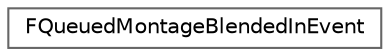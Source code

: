 digraph "Graphical Class Hierarchy"
{
 // INTERACTIVE_SVG=YES
 // LATEX_PDF_SIZE
  bgcolor="transparent";
  edge [fontname=Helvetica,fontsize=10,labelfontname=Helvetica,labelfontsize=10];
  node [fontname=Helvetica,fontsize=10,shape=box,height=0.2,width=0.4];
  rankdir="LR";
  Node0 [id="Node000000",label="FQueuedMontageBlendedInEvent",height=0.2,width=0.4,color="grey40", fillcolor="white", style="filled",URL="$db/d56/structFQueuedMontageBlendedInEvent.html",tooltip=" "];
}
